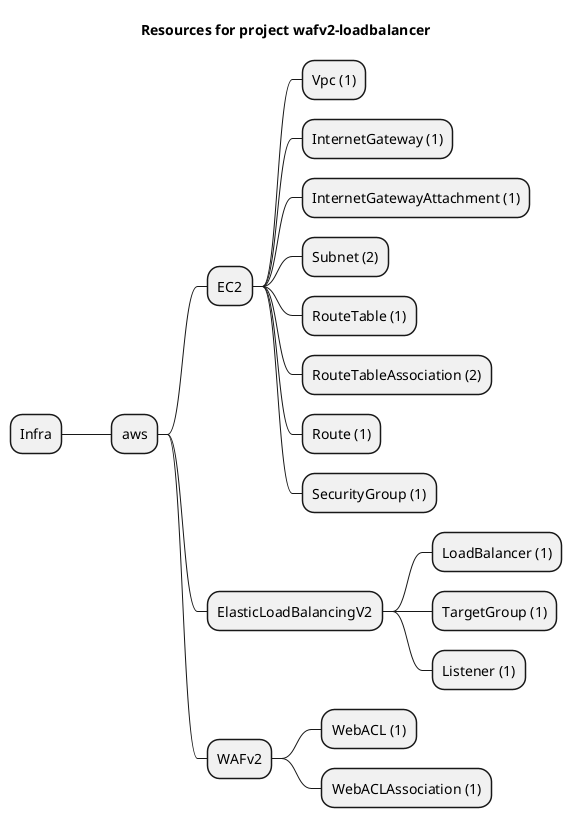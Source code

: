 @startmindmap
title Resources for project wafv2-loadbalancer
skinparam monochrome true
+ Infra
++ aws
+++ EC2
++++ Vpc (1)
++++ InternetGateway (1)
++++ InternetGatewayAttachment (1)
++++ Subnet (2)
++++ RouteTable (1)
++++ RouteTableAssociation (2)
++++ Route (1)
++++ SecurityGroup (1)
+++ ElasticLoadBalancingV2
++++ LoadBalancer (1)
++++ TargetGroup (1)
++++ Listener (1)
+++ WAFv2
++++ WebACL (1)
++++ WebACLAssociation (1)
@endmindmap